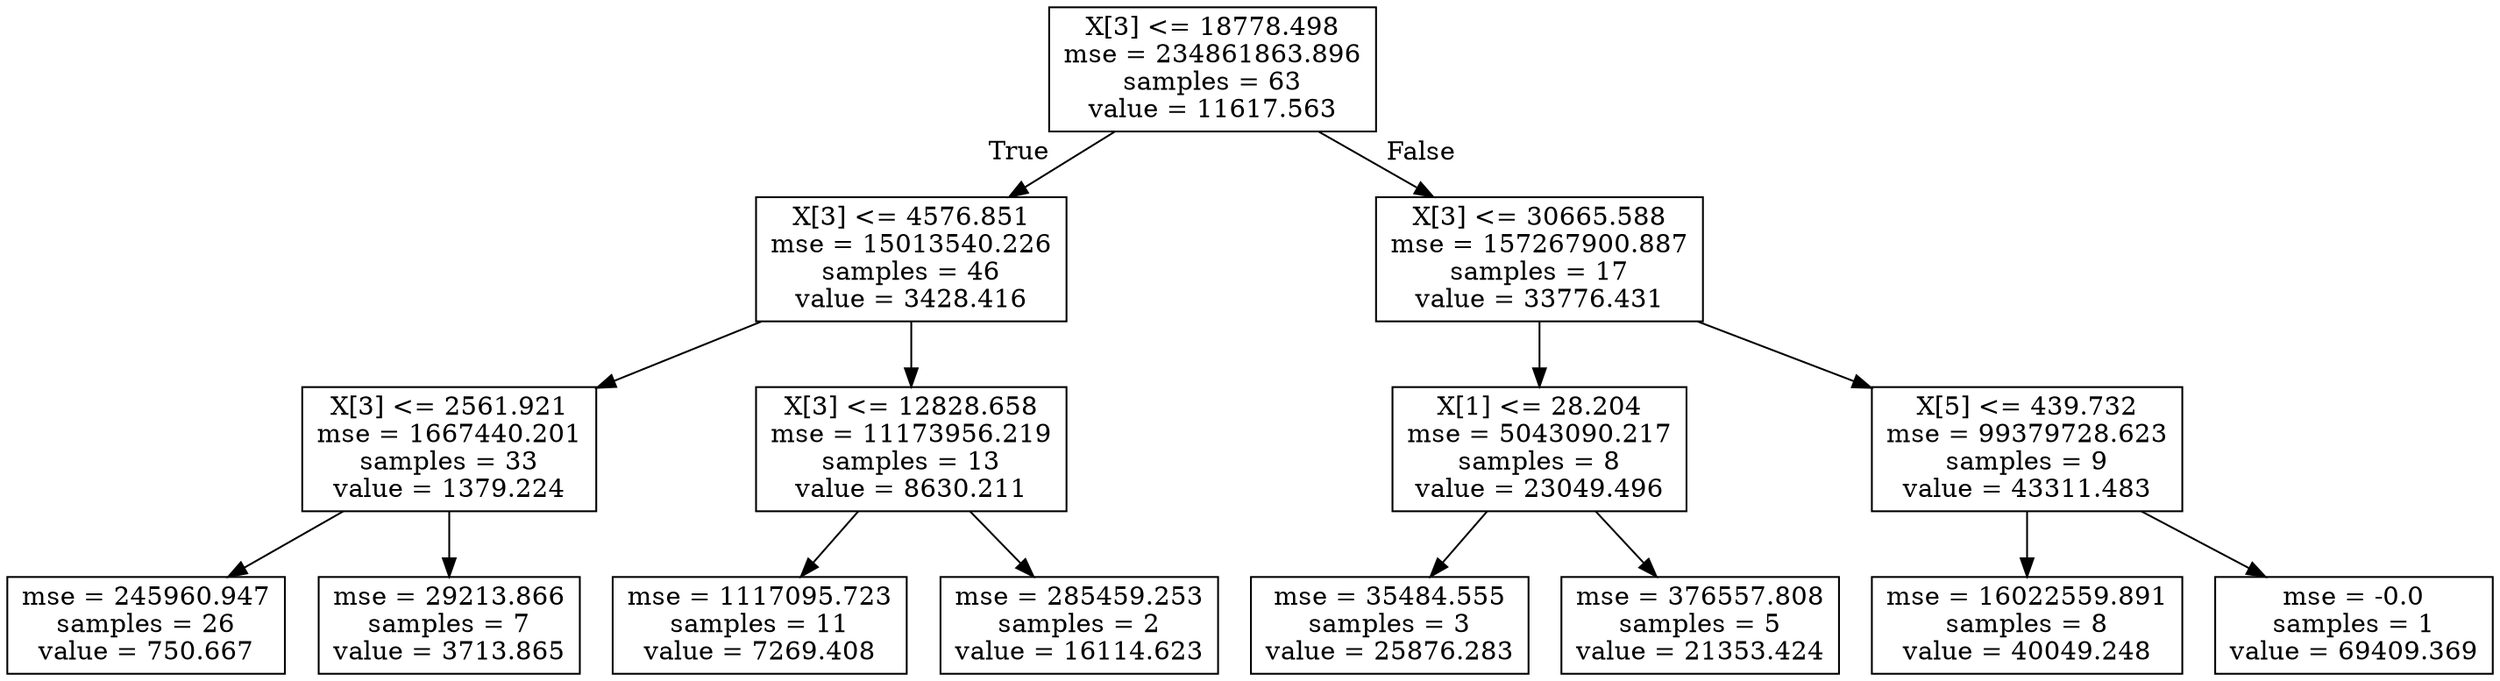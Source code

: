 digraph Tree {
node [shape=box] ;
0 [label="X[3] <= 18778.498\nmse = 234861863.896\nsamples = 63\nvalue = 11617.563"] ;
1 [label="X[3] <= 4576.851\nmse = 15013540.226\nsamples = 46\nvalue = 3428.416"] ;
0 -> 1 [labeldistance=2.5, labelangle=45, headlabel="True"] ;
2 [label="X[3] <= 2561.921\nmse = 1667440.201\nsamples = 33\nvalue = 1379.224"] ;
1 -> 2 ;
3 [label="mse = 245960.947\nsamples = 26\nvalue = 750.667"] ;
2 -> 3 ;
4 [label="mse = 29213.866\nsamples = 7\nvalue = 3713.865"] ;
2 -> 4 ;
5 [label="X[3] <= 12828.658\nmse = 11173956.219\nsamples = 13\nvalue = 8630.211"] ;
1 -> 5 ;
6 [label="mse = 1117095.723\nsamples = 11\nvalue = 7269.408"] ;
5 -> 6 ;
7 [label="mse = 285459.253\nsamples = 2\nvalue = 16114.623"] ;
5 -> 7 ;
8 [label="X[3] <= 30665.588\nmse = 157267900.887\nsamples = 17\nvalue = 33776.431"] ;
0 -> 8 [labeldistance=2.5, labelangle=-45, headlabel="False"] ;
9 [label="X[1] <= 28.204\nmse = 5043090.217\nsamples = 8\nvalue = 23049.496"] ;
8 -> 9 ;
10 [label="mse = 35484.555\nsamples = 3\nvalue = 25876.283"] ;
9 -> 10 ;
11 [label="mse = 376557.808\nsamples = 5\nvalue = 21353.424"] ;
9 -> 11 ;
12 [label="X[5] <= 439.732\nmse = 99379728.623\nsamples = 9\nvalue = 43311.483"] ;
8 -> 12 ;
13 [label="mse = 16022559.891\nsamples = 8\nvalue = 40049.248"] ;
12 -> 13 ;
14 [label="mse = -0.0\nsamples = 1\nvalue = 69409.369"] ;
12 -> 14 ;
}